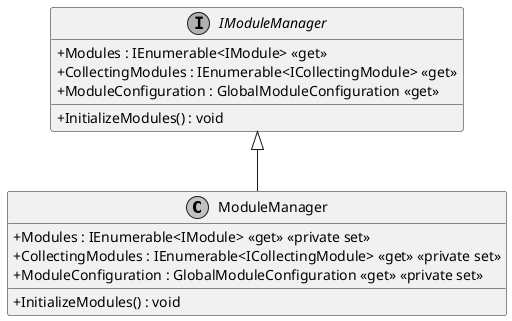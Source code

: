 @startuml
skinparam monochrome true
skinparam classAttributeIconSize 0

class ModuleManager {
    + Modules : IEnumerable<IModule> <<get>> <<private set>>
    + CollectingModules : IEnumerable<ICollectingModule> <<get>> <<private set>>
    + ModuleConfiguration : GlobalModuleConfiguration <<get>> <<private set>>
    + InitializeModules() : void
}

interface IModuleManager {
    + Modules : IEnumerable<IModule> <<get>>
    + CollectingModules : IEnumerable<ICollectingModule> <<get>>
    + ModuleConfiguration : GlobalModuleConfiguration <<get>>
    + InitializeModules() : void
}

IModuleManager <|-- ModuleManager
@enduml

